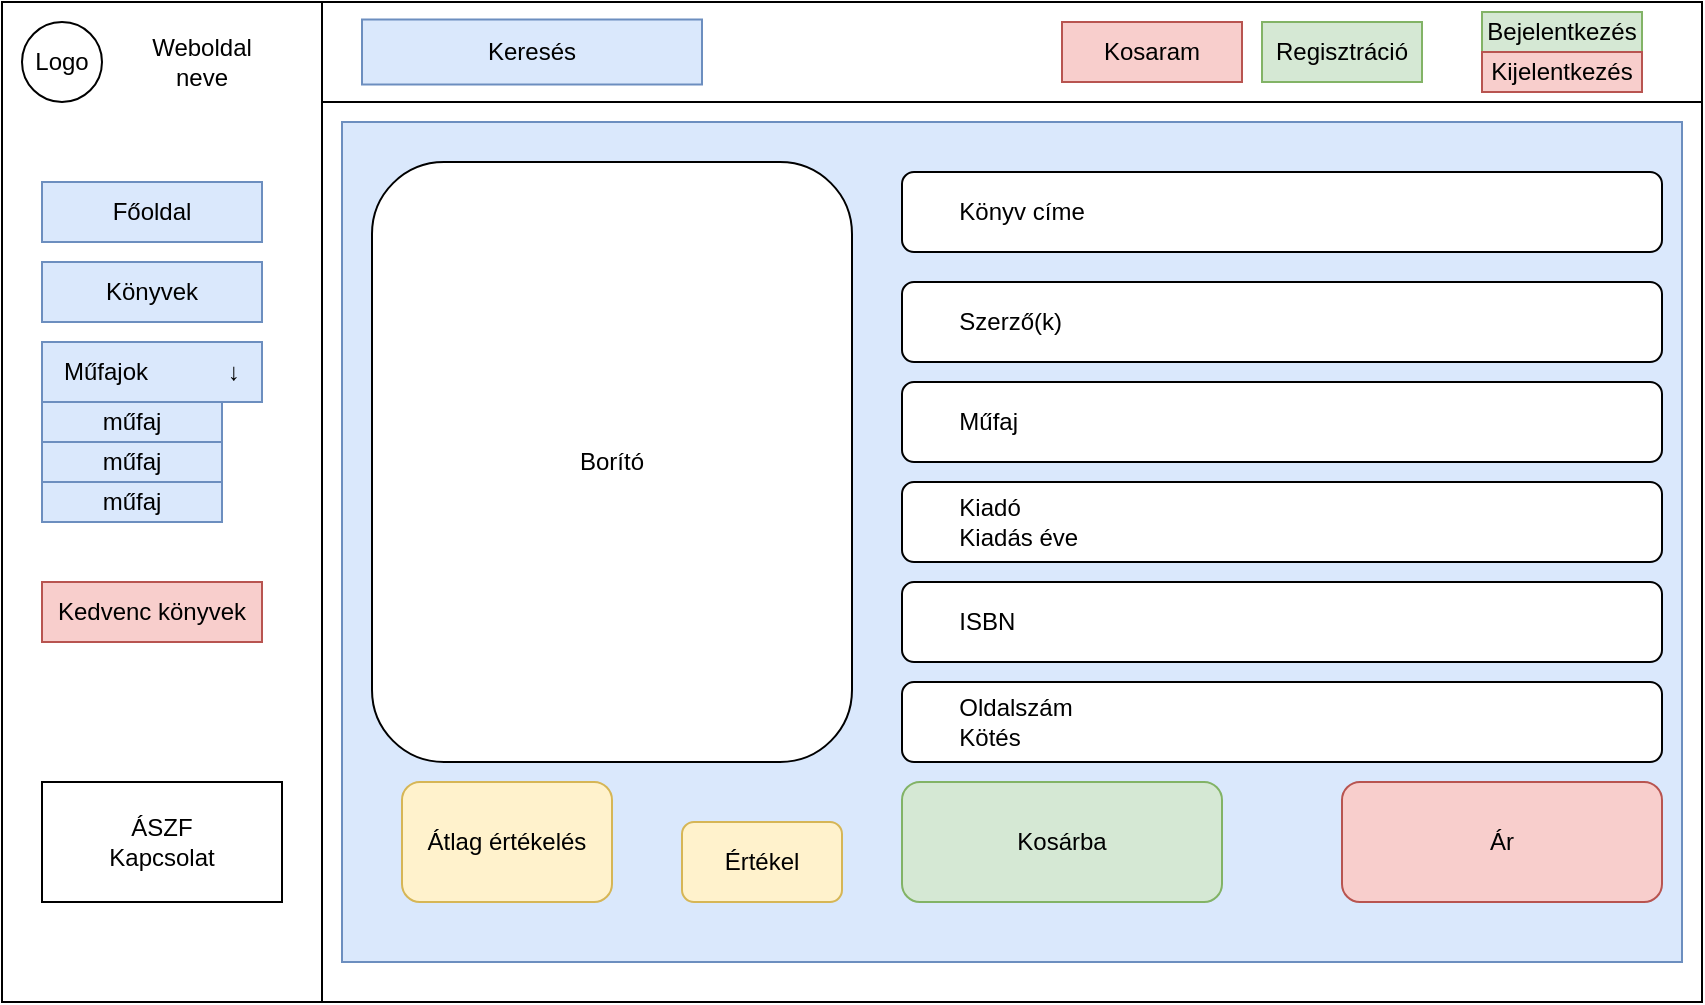 <mxfile version="21.0.2"><diagram name="Page-1" id="gPzf0XgJ_BYSc8HyBmwQ"><mxGraphModel dx="1009" dy="550" grid="1" gridSize="10" guides="1" tooltips="1" connect="1" arrows="1" fold="1" page="1" pageScale="1" pageWidth="850" pageHeight="1100" math="0" shadow="0"><root><mxCell id="0"/><mxCell id="1" parent="0"/><mxCell id="kd2pAxx7efKfJdvjLM4A-1" value="" style="rounded=0;whiteSpace=wrap;html=1;" vertex="1" parent="1"><mxGeometry width="850" height="500" as="geometry"/></mxCell><mxCell id="kd2pAxx7efKfJdvjLM4A-115" value="" style="rounded=0;whiteSpace=wrap;html=1;fillColor=#dae8fc;strokeColor=#6c8ebf;" vertex="1" parent="1"><mxGeometry x="170" y="60" width="670" height="420" as="geometry"/></mxCell><mxCell id="kd2pAxx7efKfJdvjLM4A-2" value="" style="rounded=0;whiteSpace=wrap;html=1;" vertex="1" parent="1"><mxGeometry width="160" height="500" as="geometry"/></mxCell><mxCell id="kd2pAxx7efKfJdvjLM4A-3" value="" style="rounded=0;whiteSpace=wrap;html=1;" vertex="1" parent="1"><mxGeometry x="160" width="690" height="50" as="geometry"/></mxCell><mxCell id="kd2pAxx7efKfJdvjLM4A-4" value="Logo" style="ellipse;whiteSpace=wrap;html=1;" vertex="1" parent="1"><mxGeometry x="10" y="10" width="40" height="40" as="geometry"/></mxCell><mxCell id="kd2pAxx7efKfJdvjLM4A-6" value="Weboldal neve" style="text;html=1;strokeColor=none;fillColor=none;align=center;verticalAlign=middle;whiteSpace=wrap;rounded=0;" vertex="1" parent="1"><mxGeometry x="60" y="15" width="80" height="30" as="geometry"/></mxCell><mxCell id="kd2pAxx7efKfJdvjLM4A-7" value="Főoldal" style="text;html=1;strokeColor=#6c8ebf;fillColor=#dae8fc;align=center;verticalAlign=middle;whiteSpace=wrap;rounded=0;" vertex="1" parent="1"><mxGeometry x="20" y="90" width="110" height="30" as="geometry"/></mxCell><mxCell id="kd2pAxx7efKfJdvjLM4A-8" value="Könyvek" style="text;html=1;strokeColor=#6c8ebf;fillColor=#dae8fc;align=center;verticalAlign=middle;whiteSpace=wrap;rounded=0;" vertex="1" parent="1"><mxGeometry x="20" y="130" width="110" height="30" as="geometry"/></mxCell><mxCell id="kd2pAxx7efKfJdvjLM4A-9" value="Műfajok&amp;nbsp; &amp;nbsp; &amp;nbsp; &amp;nbsp; &amp;nbsp; &amp;nbsp;&amp;nbsp;↓" style="text;html=1;strokeColor=#6c8ebf;fillColor=#dae8fc;align=center;verticalAlign=middle;whiteSpace=wrap;rounded=0;" vertex="1" parent="1"><mxGeometry x="20" y="170" width="110" height="30" as="geometry"/></mxCell><mxCell id="kd2pAxx7efKfJdvjLM4A-10" value="Kedvenc könyvek" style="rounded=0;whiteSpace=wrap;html=1;fillColor=#f8cecc;strokeColor=#b85450;" vertex="1" parent="1"><mxGeometry x="20" y="290" width="110" height="30" as="geometry"/></mxCell><mxCell id="kd2pAxx7efKfJdvjLM4A-13" value="Regisztráció" style="text;html=1;strokeColor=#82b366;fillColor=#d5e8d4;align=center;verticalAlign=middle;whiteSpace=wrap;rounded=0;" vertex="1" parent="1"><mxGeometry x="630" y="10" width="80" height="30" as="geometry"/></mxCell><mxCell id="kd2pAxx7efKfJdvjLM4A-14" value="Bejelentkezés" style="text;html=1;strokeColor=#82b366;fillColor=#d5e8d4;align=center;verticalAlign=middle;whiteSpace=wrap;rounded=0;" vertex="1" parent="1"><mxGeometry x="740" y="5" width="80" height="20" as="geometry"/></mxCell><mxCell id="kd2pAxx7efKfJdvjLM4A-15" value="Kijelentkezés" style="text;html=1;strokeColor=#b85450;fillColor=#f8cecc;align=center;verticalAlign=middle;whiteSpace=wrap;rounded=0;" vertex="1" parent="1"><mxGeometry x="740" y="25" width="80" height="20" as="geometry"/></mxCell><mxCell id="kd2pAxx7efKfJdvjLM4A-16" value="ÁSZF&lt;br&gt;Kapcsolat" style="rounded=0;whiteSpace=wrap;html=1;" vertex="1" parent="1"><mxGeometry x="20" y="390" width="120" height="60" as="geometry"/></mxCell><mxCell id="kd2pAxx7efKfJdvjLM4A-17" value="Keresés" style="rounded=0;whiteSpace=wrap;html=1;fillColor=#dae8fc;strokeColor=#6c8ebf;" vertex="1" parent="1"><mxGeometry x="180" y="8.75" width="170" height="32.5" as="geometry"/></mxCell><mxCell id="kd2pAxx7efKfJdvjLM4A-86" value="Kosaram" style="rounded=0;whiteSpace=wrap;html=1;fillColor=#f8cecc;strokeColor=#b85450;" vertex="1" parent="1"><mxGeometry x="530" y="10" width="90" height="30" as="geometry"/></mxCell><mxCell id="kd2pAxx7efKfJdvjLM4A-87" value="műfaj" style="rounded=0;whiteSpace=wrap;html=1;fillColor=#dae8fc;strokeColor=#6c8ebf;" vertex="1" parent="1"><mxGeometry x="20" y="200" width="90" height="20" as="geometry"/></mxCell><mxCell id="kd2pAxx7efKfJdvjLM4A-88" value="műfaj" style="rounded=0;whiteSpace=wrap;html=1;fillColor=#dae8fc;strokeColor=#6c8ebf;" vertex="1" parent="1"><mxGeometry x="20" y="220" width="90" height="20" as="geometry"/></mxCell><mxCell id="kd2pAxx7efKfJdvjLM4A-89" value="műfaj" style="rounded=0;whiteSpace=wrap;html=1;fillColor=#dae8fc;strokeColor=#6c8ebf;" vertex="1" parent="1"><mxGeometry x="20" y="240" width="90" height="20" as="geometry"/></mxCell><mxCell id="kd2pAxx7efKfJdvjLM4A-98" value="&lt;span style=&quot;white-space: pre;&quot;&gt;&#9;&lt;/span&gt;Könyv címe" style="rounded=1;whiteSpace=wrap;html=1;align=left;" vertex="1" parent="1"><mxGeometry x="450" y="85" width="380" height="40" as="geometry"/></mxCell><mxCell id="kd2pAxx7efKfJdvjLM4A-116" value="Borító" style="rounded=1;whiteSpace=wrap;html=1;" vertex="1" parent="1"><mxGeometry x="185" y="80" width="240" height="300" as="geometry"/></mxCell><mxCell id="kd2pAxx7efKfJdvjLM4A-117" value="&lt;span style=&quot;white-space: pre;&quot;&gt;&#9;&lt;/span&gt;Szerző(k)" style="rounded=1;whiteSpace=wrap;html=1;align=left;" vertex="1" parent="1"><mxGeometry x="450" y="140" width="380" height="40" as="geometry"/></mxCell><mxCell id="kd2pAxx7efKfJdvjLM4A-118" value="&lt;span style=&quot;white-space: pre;&quot;&gt;&#9;&lt;/span&gt;Műfaj" style="rounded=1;whiteSpace=wrap;html=1;align=left;" vertex="1" parent="1"><mxGeometry x="450" y="190" width="380" height="40" as="geometry"/></mxCell><mxCell id="kd2pAxx7efKfJdvjLM4A-119" value="&amp;nbsp;&lt;span style=&quot;white-space: pre;&quot;&gt;&#9;&lt;/span&gt;Kiadó&lt;br&gt;&lt;span style=&quot;white-space: pre;&quot;&gt;&#9;&lt;/span&gt;Kiadás éve" style="rounded=1;whiteSpace=wrap;html=1;align=left;" vertex="1" parent="1"><mxGeometry x="450" y="240" width="380" height="40" as="geometry"/></mxCell><mxCell id="kd2pAxx7efKfJdvjLM4A-120" value="&lt;span style=&quot;white-space: pre;&quot;&gt;&#9;&lt;/span&gt;ISBN" style="rounded=1;whiteSpace=wrap;html=1;align=left;" vertex="1" parent="1"><mxGeometry x="450" y="290" width="380" height="40" as="geometry"/></mxCell><mxCell id="kd2pAxx7efKfJdvjLM4A-121" value="&amp;nbsp;&lt;span style=&quot;white-space: pre;&quot;&gt;&#9;&lt;/span&gt;Oldalszám&lt;br&gt;&lt;span style=&quot;white-space: pre;&quot;&gt;&#9;&lt;/span&gt;Kötés" style="rounded=1;whiteSpace=wrap;html=1;align=left;" vertex="1" parent="1"><mxGeometry x="450" y="340" width="380" height="40" as="geometry"/></mxCell><mxCell id="kd2pAxx7efKfJdvjLM4A-122" value="Átlag értékelés" style="rounded=1;whiteSpace=wrap;html=1;fillColor=#fff2cc;strokeColor=#d6b656;" vertex="1" parent="1"><mxGeometry x="200" y="390" width="105" height="60" as="geometry"/></mxCell><mxCell id="kd2pAxx7efKfJdvjLM4A-123" value="Ár" style="rounded=1;whiteSpace=wrap;html=1;fillColor=#f8cecc;strokeColor=#b85450;" vertex="1" parent="1"><mxGeometry x="670" y="390" width="160" height="60" as="geometry"/></mxCell><mxCell id="kd2pAxx7efKfJdvjLM4A-125" value="Értékel" style="rounded=1;whiteSpace=wrap;html=1;fillColor=#fff2cc;strokeColor=#d6b656;" vertex="1" parent="1"><mxGeometry x="340" y="410" width="80" height="40" as="geometry"/></mxCell><mxCell id="kd2pAxx7efKfJdvjLM4A-127" value="Kosárba" style="rounded=1;whiteSpace=wrap;html=1;fillColor=#d5e8d4;strokeColor=#82b366;" vertex="1" parent="1"><mxGeometry x="450" y="390" width="160" height="60" as="geometry"/></mxCell></root></mxGraphModel></diagram></mxfile>
